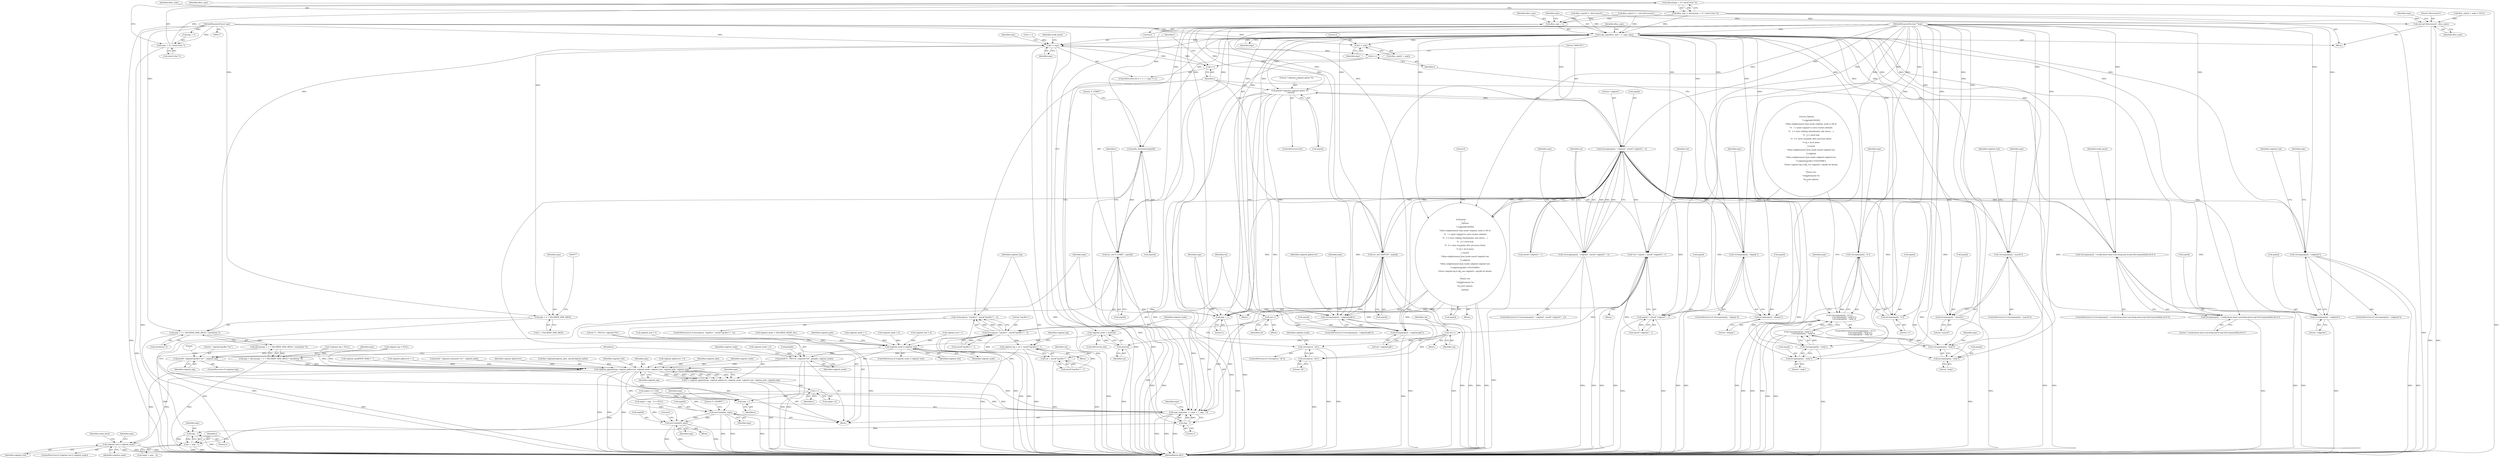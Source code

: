 digraph "0_enlightment_bb4a21e98656fe2c7d98ba2163e6defe9a630e2b@API" {
"1000203" [label="(Call,alloca((argc + 3) * sizeof (char *)))"];
"1000204" [label="(Call,(argc + 3) * sizeof (char *))"];
"1000118" [label="(MethodParameterIn,int argc)"];
"1000201" [label="(Call,dbus_argv = alloca((argc + 3) * sizeof (char *)))"];
"1000220" [label="(Call,copy_args(dbus_argv + 2, argv, argc))"];
"1000229" [label="(Call,2 + argc)"];
"1000236" [label="(Call,prefix_determine(argv[0]))"];
"1000240" [label="(Call,env_set(\"E_START\", argv[0]))"];
"1000593" [label="(Call,copy_args(args + i, argv + 1, argc - 1))"];
"1000597" [label="(Call,argv + 1)"];
"1000249" [label="(Call,i < argc)"];
"1000252" [label="(Call,i++)"];
"1000369" [label="(Call,i++)"];
"1000570" [label="(Call,(argc + 2 + VALGRIND_MAX_ARGS) * sizeof(char *))"];
"1000569" [label="(Call,alloca((argc + 2 + VALGRIND_MAX_ARGS) * sizeof(char *)))"];
"1000567" [label="(Call,args = alloca((argc + 2 + VALGRIND_MAX_ARGS) * sizeof(char *)))"];
"1000580" [label="(Call,valgrind_append(args, valgrind_gdbserver, valgrind_mode, valgrind_tool, valgrind_path, valgrind_log))"];
"1000578" [label="(Call,i = valgrind_append(args, valgrind_gdbserver, valgrind_mode, valgrind_tool, valgrind_path, valgrind_log))"];
"1000590" [label="(Call,i++)"];
"1000594" [label="(Call,args + i)"];
"1000606" [label="(Call,i + argc - 1)"];
"1000613" [label="(Call,valgrind_tool || valgrind_mode)"];
"1000619" [label="(Call,execv(args[0], args))"];
"1000664" [label="(Call,execv(args[0], args))"];
"1000571" [label="(Call,argc + 2 + VALGRIND_MAX_ARGS)"];
"1000600" [label="(Call,argc - 1)"];
"1000608" [label="(Call,argc - 1)"];
"1000256" [label="(Call,!strcmp(argv[i], \"-valgrind-gdb\"))"];
"1000257" [label="(Call,strcmp(argv[i], \"-valgrind-gdb\"))"];
"1000268" [label="(Call,strncmp(argv[i], \"-valgrind\", sizeof(\"-valgrind\") - 1))"];
"1000267" [label="(Call,!strncmp(argv[i], \"-valgrind\", sizeof(\"-valgrind\") - 1))"];
"1000279" [label="(Call,*val = argv[i] + sizeof(\"-valgrind\") - 1)"];
"1000304" [label="(Call,val++)"];
"1000308" [label="(Call,strncmp(val, \"log-file=\", sizeof(\"log-file=\") - 1))"];
"1000307" [label="(Call,!strncmp(val, \"log-file=\", sizeof(\"log-file=\") - 1))"];
"1000316" [label="(Call,valgrind_log = val + sizeof(\"log-file=\") - 1)"];
"1000479" [label="(Call,printf(\" valgrind-log-file='%s'\", valgrind_log))"];
"1000318" [label="(Call,val + sizeof(\"log-file=\") - 1)"];
"1000339" [label="(Call,val++)"];
"1000342" [label="(Call,!strcmp(val, \"all\"))"];
"1000343" [label="(Call,strcmp(val, \"all\"))"];
"1000352" [label="(Call,atoi(val))"];
"1000350" [label="(Call,valgrind_mode = atoi(val))"];
"1000451" [label="(Call,valgrind_mode || valgrind_tool)"];
"1000467" [label="(Call,printf(\"E - PID=%i, valgrind=%d\", getpid(), valgrind_mode))"];
"1000281" [label="(Call,argv[i] + sizeof(\"-valgrind\") - 1)"];
"1000355" [label="(Call,printf(\"Unknown valgrind option: %s\n\", argv[i]))"];
"1000362" [label="(Call,!strcmp(argv[i], \"-display\"))"];
"1000363" [label="(Call,strcmp(argv[i], \"-display\"))"];
"1000371" [label="(Call,env_set(\"DISPLAY\", argv[i]))"];
"1000378" [label="(Call,!strcmp(argv[i], \"-massif\"))"];
"1000379" [label="(Call,strcmp(argv[i], \"-massif\"))"];
"1000389" [label="(Call,!strcmp(argv[i], \"-callgrind\"))"];
"1000390" [label="(Call,strcmp(argv[i], \"-callgrind\"))"];
"1000401" [label="(Call,!strcmp(argv[i], \"-h\"))"];
"1000400" [label="(Call,(!strcmp(argv[i], \"-h\")) ||\n                 (!strcmp(argv[i], \"-help\")) ||\n                 (!strcmp(argv[i], \"--help\")))"];
"1000402" [label="(Call,strcmp(argv[i], \"-h\"))"];
"1000408" [label="(Call,!strcmp(argv[i], \"-help\"))"];
"1000407" [label="(Call,(!strcmp(argv[i], \"-help\")) ||\n                 (!strcmp(argv[i], \"--help\")))"];
"1000409" [label="(Call,strcmp(argv[i], \"-help\"))"];
"1000414" [label="(Call,!strcmp(argv[i], \"--help\"))"];
"1000415" [label="(Call,strcmp(argv[i], \"--help\"))"];
"1000421" [label="(Call,printf\n             (\n               \"Options:\n\"\n               \"\t-valgrind[=MODE]\n\"\n               \"\t\tRun enlightenment from inside valgrind, mode is OR of:\n\"\n               \"\t\t   1 = plain valgrind to catch crashes (default)\n\"\n               \"\t\t   2 = trace children (thumbnailer, efm slaves, ...)\n\"\n               \"\t\t   4 = check leak\n\"\n               \"\t\t   8 = show reachable after processes finish.\n\"\n               \"\t\t all = all of above\n\"\n               \"\t-massif\n\"\n               \"\t\tRun enlightenment from inside massif valgrind tool.\n\"\n               \"\t-callgrind\n\"\n               \"\t\tRun enlightenment from inside callgrind valgrind tool.\n\"\n               \"\t-valgrind-log-file=<FILENAME>\n\"\n               \"\t\tSave valgrind log to file, see valgrind's --log-file for details.\n\"\n               \"\n\"\n               \"Please run:\n\"\n               \"\tenlightenment %s\n\"\n               \"for more options.\n\",\n               argv[i]))"];
"1000430" [label="(Call,!strcmp(argv[i], \"-i-really-know-what-i-am-doing-and-accept-full-responsibility-for-it\"))"];
"1000431" [label="(Call,strcmp(argv[i], \"-i-really-know-what-i-am-doing-and-accept-full-responsibility-for-it\"))"];
"1000221" [label="(Call,dbus_argv + 2)"];
"1000233" [label="(Call,execvp(\"dbus-launch\", dbus_argv))"];
"1000440" [label="(Identifier,really_know)"];
"1000429" [label="(ControlStructure,if (!strcmp(argv[i], \"-i-really-know-what-i-am-doing-and-accept-full-responsibility-for-it\")))"];
"1000573" [label="(Call,2 + VALGRIND_MAX_ARGS)"];
"1000131" [label="(Call,valgrind_gdbserver = 0)"];
"1000249" [label="(Call,i < argc)"];
"1000343" [label="(Call,strcmp(val, \"all\"))"];
"1000347" [label="(Identifier,valgrind_mode)"];
"1000390" [label="(Call,strcmp(argv[i], \"-callgrind\"))"];
"1000437" [label="(Identifier,really_know)"];
"1000595" [label="(Identifier,args)"];
"1000349" [label="(ControlStructure,else)"];
"1000311" [label="(Call,sizeof(\"log-file=\") - 1)"];
"1000419" [label="(Literal,\"--help\")"];
"1000414" [label="(Call,!strcmp(argv[i], \"--help\"))"];
"1000413" [label="(Literal,\"-help\")"];
"1000609" [label="(Identifier,argc)"];
"1000338" [label="(Block,)"];
"1000585" [label="(Identifier,valgrind_path)"];
"1000452" [label="(Identifier,valgrind_mode)"];
"1000435" [label="(Literal,\"-i-really-know-what-i-am-doing-and-accept-full-responsibility-for-it\")"];
"1000464" [label="(Call,valgrind_mode = 0)"];
"1000617" [label="(Identifier,really_know)"];
"1000602" [label="(Literal,1)"];
"1000410" [label="(Call,argv[i])"];
"1000626" [label="(Literal,\"E_CSERVE\")"];
"1000453" [label="(Identifier,valgrind_tool)"];
"1000470" [label="(Identifier,valgrind_mode)"];
"1000417" [label="(Identifier,argv)"];
"1000668" [label="(Identifier,args)"];
"1000357" [label="(Call,argv[i])"];
"1000388" [label="(ControlStructure,if (!strcmp(argv[i], \"-callgrind\")))"];
"1000404" [label="(Identifier,argv)"];
"1000240" [label="(Call,env_set(\"E_START\", argv[0]))"];
"1000247" [label="(Identifier,i)"];
"1000223" [label="(Literal,2)"];
"1000583" [label="(Identifier,valgrind_mode)"];
"1000215" [label="(Call,dbus_argv[1] = \"--exit-with-session\")"];
"1000590" [label="(Call,i++)"];
"1000138" [label="(Call,valgrind_path[PATH_MAX] = \"\")"];
"1000354" [label="(ControlStructure,else)"];
"1000423" [label="(Call,argv[i])"];
"1000310" [label="(Literal,\"log-file=\")"];
"1000250" [label="(Identifier,i)"];
"1000208" [label="(Call,sizeof (char *))"];
"1000601" [label="(Identifier,argc)"];
"1000433" [label="(Identifier,argv)"];
"1000351" [label="(Identifier,valgrind_mode)"];
"1000606" [label="(Call,i + argc - 1)"];
"1000253" [label="(Identifier,i)"];
"1000599" [label="(Literal,1)"];
"1000309" [label="(Identifier,val)"];
"1000458" [label="(Identifier,valgrind_path)"];
"1000588" [label="(Call,args[i++])"];
"1000221" [label="(Call,dbus_argv + 2)"];
"1000228" [label="(Identifier,dbus_argv)"];
"1000593" [label="(Call,copy_args(args + i, argv + 1, argc - 1))"];
"1000345" [label="(Literal,\"all\")"];
"1000222" [label="(Identifier,dbus_argv)"];
"1000268" [label="(Call,strncmp(argv[i], \"-valgrind\", sizeof(\"-valgrind\") - 1))"];
"1000383" [label="(Literal,\"-massif\")"];
"1000231" [label="(Identifier,argc)"];
"1000407" [label="(Call,(!strcmp(argv[i], \"-help\")) ||\n                 (!strcmp(argv[i], \"--help\")))"];
"1000305" [label="(Identifier,val)"];
"1000363" [label="(Call,strcmp(argv[i], \"-display\"))"];
"1000353" [label="(Identifier,val)"];
"1000400" [label="(Call,(!strcmp(argv[i], \"-h\")) ||\n                 (!strcmp(argv[i], \"-help\")) ||\n                 (!strcmp(argv[i], \"--help\")))"];
"1000204" [label="(Call,(argc + 3) * sizeof (char *))"];
"1000339" [label="(Call,val++)"];
"1000477" [label="(ControlStructure,if (valgrind_log))"];
"1000598" [label="(Identifier,argv)"];
"1000329" [label="(Call,valgrind_log = NULL)"];
"1000430" [label="(Call,!strcmp(argv[i], \"-i-really-know-what-i-am-doing-and-accept-full-responsibility-for-it\"))"];
"1000370" [label="(Identifier,i)"];
"1000118" [label="(MethodParameterIn,int argc)"];
"1000233" [label="(Call,execvp(\"dbus-launch\", dbus_argv))"];
"1000205" [label="(Call,argc + 3)"];
"1000610" [label="(Literal,1)"];
"1000391" [label="(Call,argv[i])"];
"1000378" [label="(Call,!strcmp(argv[i], \"-massif\"))"];
"1000142" [label="(Call,*valgrind_log = NULL)"];
"1000120" [label="(Block,)"];
"1000600" [label="(Call,argc - 1)"];
"1000355" [label="(Call,printf(\"Unknown valgrind option: %s\n\", argv[i]))"];
"1000306" [label="(ControlStructure,if (!strncmp(val, \"log-file=\", sizeof(\"log-file=\") - 1)))"];
"1000427" [label="(Literal,0)"];
"1000399" [label="(ControlStructure,if ((!strcmp(argv[i], \"-h\")) ||\n                 (!strcmp(argv[i], \"-help\")) ||\n                 (!strcmp(argv[i], \"--help\"))))"];
"1000468" [label="(Literal,\"E - PID=%i, valgrind=%d\")"];
"1000597" [label="(Call,argv + 1)"];
"1000251" [label="(Identifier,argc)"];
"1000307" [label="(Call,!strncmp(val, \"log-file=\", sizeof(\"log-file=\") - 1))"];
"1000568" [label="(Identifier,args)"];
"1000119" [label="(MethodParameterIn,char **argv)"];
"1000389" [label="(Call,!strcmp(argv[i], \"-callgrind\"))"];
"1000242" [label="(Call,argv[0])"];
"1000255" [label="(ControlStructure,if (!strcmp(argv[i], \"-valgrind-gdb\")))"];
"1000230" [label="(Literal,2)"];
"1000409" [label="(Call,strcmp(argv[i], \"-help\"))"];
"1000620" [label="(Call,args[0])"];
"1000294" [label="(Call,valgrind_mode = 1)"];
"1000571" [label="(Call,argc + 2 + VALGRIND_MAX_ARGS)"];
"1000567" [label="(Call,args = alloca((argc + 2 + VALGRIND_MAX_ARGS) * sizeof(char *)))"];
"1000304" [label="(Call,val++)"];
"1000229" [label="(Call,2 + argc)"];
"1000608" [label="(Call,argc - 1)"];
"1000317" [label="(Identifier,valgrind_log)"];
"1000469" [label="(Call,getpid())"];
"1000364" [label="(Call,argv[i])"];
"1000292" [label="(Identifier,val)"];
"1000262" [label="(Call,valgrind_gdbserver = 1)"];
"1000327" [label="(Identifier,valgrind_log)"];
"1000342" [label="(Call,!strcmp(val, \"all\"))"];
"1000578" [label="(Call,i = valgrind_append(args, valgrind_gdbserver, valgrind_mode, valgrind_tool, valgrind_path, valgrind_log))"];
"1000267" [label="(Call,!strncmp(argv[i], \"-valgrind\", sizeof(\"-valgrind\") - 1))"];
"1000252" [label="(Call,i++)"];
"1000368" [label="(Block,)"];
"1000362" [label="(Call,!strcmp(argv[i], \"-display\"))"];
"1000607" [label="(Identifier,i)"];
"1000472" [label="(Identifier,valgrind_mode)"];
"1000236" [label="(Call,prefix_determine(argv[0]))"];
"1000586" [label="(Identifier,valgrind_log)"];
"1000483" [label="(Literal,'\n')"];
"1000123" [label="(Call,valgrind_mode = 0)"];
"1000367" [label="(Literal,\"-display\")"];
"1000377" [label="(ControlStructure,if (!strcmp(argv[i], \"-massif\")))"];
"1000270" [label="(Identifier,argv)"];
"1000570" [label="(Call,(argc + 2 + VALGRIND_MAX_ARGS) * sizeof(char *))"];
"1000613" [label="(Call,valgrind_tool || valgrind_mode)"];
"1000272" [label="(Literal,\"-valgrind\")"];
"1000235" [label="(Identifier,dbus_argv)"];
"1000385" [label="(Identifier,valgrind_tool)"];
"1000604" [label="(Call,args[i + argc - 1])"];
"1000238" [label="(Identifier,argv)"];
"1000127" [label="(Call,valgrind_tool = 0)"];
"1000474" [label="(Call,printf(\" valgrind-command='%s'\", valgrind_path))"];
"1000420" [label="(Block,)"];
"1000589" [label="(Identifier,args)"];
"1000605" [label="(Identifier,args)"];
"1000280" [label="(Identifier,val)"];
"1000411" [label="(Identifier,argv)"];
"1000237" [label="(Call,argv[0])"];
"1000369" [label="(Call,i++)"];
"1000261" [label="(Literal,\"-valgrind-gdb\")"];
"1000394" [label="(Literal,\"-callgrind\")"];
"1000614" [label="(Identifier,valgrind_tool)"];
"1000612" [label="(ControlStructure,if (valgrind_tool || valgrind_mode))"];
"1000401" [label="(Call,!strcmp(argv[i], \"-h\"))"];
"1000392" [label="(Identifier,argv)"];
"1000201" [label="(Call,dbus_argv = alloca((argc + 3) * sizeof (char *)))"];
"1000256" [label="(Call,!strcmp(argv[i], \"-valgrind-gdb\"))"];
"1000259" [label="(Identifier,argv)"];
"1000384" [label="(Call,valgrind_tool = 1)"];
"1000318" [label="(Call,val + sizeof(\"log-file=\") - 1)"];
"1000203" [label="(Call,alloca((argc + 3) * sizeof (char *)))"];
"1000241" [label="(Literal,\"E_START\")"];
"1000279" [label="(Call,*val = argv[i] + sizeof(\"-valgrind\") - 1)"];
"1000415" [label="(Call,strcmp(argv[i], \"--help\"))"];
"1000582" [label="(Identifier,valgrind_gdbserver)"];
"1000282" [label="(Call,argv[i])"];
"1000220" [label="(Call,copy_args(dbus_argv + 2, argv, argc))"];
"1000234" [label="(Literal,\"dbus-launch\")"];
"1000403" [label="(Call,argv[i])"];
"1000479" [label="(Call,printf(\" valgrind-log-file='%s'\", valgrind_log))"];
"1000408" [label="(Call,!strcmp(argv[i], \"-help\"))"];
"1000315" [label="(Block,)"];
"1000580" [label="(Call,valgrind_append(args, valgrind_gdbserver, valgrind_mode, valgrind_tool, valgrind_path, valgrind_log))"];
"1000416" [label="(Call,argv[i])"];
"1000224" [label="(Identifier,argv)"];
"1000372" [label="(Literal,\"DISPLAY\")"];
"1000596" [label="(Identifier,i)"];
"1000380" [label="(Call,argv[i])"];
"1000308" [label="(Call,strncmp(val, \"log-file=\", sizeof(\"log-file=\") - 1))"];
"1000263" [label="(Identifier,valgrind_gdbserver)"];
"1000451" [label="(Call,valgrind_mode || valgrind_tool)"];
"1000670" [label="(Literal,0)"];
"1000269" [label="(Call,argv[i])"];
"1000381" [label="(Identifier,argv)"];
"1000245" [label="(ControlStructure,for (i = 1; i < argc; i++))"];
"1000664" [label="(Call,execv(args[0], args))"];
"1000655" [label="(Block,)"];
"1000356" [label="(Literal,\"Unknown valgrind option: %s\n\")"];
"1000432" [label="(Call,argv[i])"];
"1000450" [label="(ControlStructure,if (valgrind_mode || valgrind_tool))"];
"1000406" [label="(Literal,\"-h\")"];
"1000226" [label="(Call,dbus_argv[2 + argc] = NULL)"];
"1000467" [label="(Call,printf(\"E - PID=%i, valgrind=%d\", getpid(), valgrind_mode))"];
"1000619" [label="(Call,execv(args[0], args))"];
"1000365" [label="(Identifier,argv)"];
"1000373" [label="(Call,argv[i])"];
"1000281" [label="(Call,argv[i] + sizeof(\"-valgrind\") - 1)"];
"1000396" [label="(Identifier,valgrind_tool)"];
"1000572" [label="(Identifier,argc)"];
"1001058" [label="(MethodReturn,RET)"];
"1000480" [label="(Literal,\" valgrind-log-file='%s'\")"];
"1000615" [label="(Identifier,valgrind_mode)"];
"1000277" [label="(Block,)"];
"1000316" [label="(Call,valgrind_log = val + sizeof(\"log-file=\") - 1)"];
"1000431" [label="(Call,strcmp(argv[i], \"-i-really-know-what-i-am-doing-and-accept-full-responsibility-for-it\"))"];
"1000210" [label="(Call,dbus_argv[0] = \"dbus-launch\")"];
"1000481" [label="(Identifier,valgrind_log)"];
"1000591" [label="(Identifier,i)"];
"1000258" [label="(Call,argv[i])"];
"1000603" [label="(Call,args[i + argc - 1] = NULL)"];
"1000569" [label="(Call,alloca((argc + 2 + VALGRIND_MAX_ARGS) * sizeof(char *)))"];
"1000421" [label="(Call,printf\n             (\n               \"Options:\n\"\n               \"\t-valgrind[=MODE]\n\"\n               \"\t\tRun enlightenment from inside valgrind, mode is OR of:\n\"\n               \"\t\t   1 = plain valgrind to catch crashes (default)\n\"\n               \"\t\t   2 = trace children (thumbnailer, efm slaves, ...)\n\"\n               \"\t\t   4 = check leak\n\"\n               \"\t\t   8 = show reachable after processes finish.\n\"\n               \"\t\t all = all of above\n\"\n               \"\t-massif\n\"\n               \"\t\tRun enlightenment from inside massif valgrind tool.\n\"\n               \"\t-callgrind\n\"\n               \"\t\tRun enlightenment from inside callgrind valgrind tool.\n\"\n               \"\t-valgrind-log-file=<FILENAME>\n\"\n               \"\t\tSave valgrind log to file, see valgrind's --log-file for details.\n\"\n               \"\n\"\n               \"Please run:\n\"\n               \"\tenlightenment %s\n\"\n               \"for more options.\n\",\n               argv[i]))"];
"1000402" [label="(Call,strcmp(argv[i], \"-h\"))"];
"1000371" [label="(Call,env_set(\"DISPLAY\", argv[i]))"];
"1000202" [label="(Identifier,dbus_argv)"];
"1000273" [label="(Call,sizeof(\"-valgrind\") - 1)"];
"1000340" [label="(Identifier,val)"];
"1000341" [label="(ControlStructure,if (!strcmp(val, \"all\")))"];
"1000350" [label="(Call,valgrind_mode = atoi(val))"];
"1000457" [label="(Call,find_valgrind(valgrind_path, sizeof(valgrind_path)))"];
"1000584" [label="(Identifier,valgrind_tool)"];
"1000266" [label="(ControlStructure,if (!strncmp(argv[i], \"-valgrind\", sizeof(\"-valgrind\") - 1)))"];
"1000212" [label="(Identifier,dbus_argv)"];
"1000303" [label="(Block,)"];
"1000623" [label="(Identifier,args)"];
"1000665" [label="(Call,args[0])"];
"1000199" [label="(Block,)"];
"1000395" [label="(Call,valgrind_tool = 2)"];
"1000576" [label="(Call,sizeof(char *))"];
"1000581" [label="(Identifier,args)"];
"1000257" [label="(Call,strcmp(argv[i], \"-valgrind-gdb\"))"];
"1000227" [label="(Call,dbus_argv[2 + argc])"];
"1000379" [label="(Call,strcmp(argv[i], \"-massif\"))"];
"1000319" [label="(Identifier,val)"];
"1000422" [label="(Literal,\"Options:\n\"\n               \"\t-valgrind[=MODE]\n\"\n               \"\t\tRun enlightenment from inside valgrind, mode is OR of:\n\"\n               \"\t\t   1 = plain valgrind to catch crashes (default)\n\"\n               \"\t\t   2 = trace children (thumbnailer, efm slaves, ...)\n\"\n               \"\t\t   4 = check leak\n\"\n               \"\t\t   8 = show reachable after processes finish.\n\"\n               \"\t\t all = all of above\n\"\n               \"\t-massif\n\"\n               \"\t\tRun enlightenment from inside massif valgrind tool.\n\"\n               \"\t-callgrind\n\"\n               \"\t\tRun enlightenment from inside callgrind valgrind tool.\n\"\n               \"\t-valgrind-log-file=<FILENAME>\n\"\n               \"\t\tSave valgrind log to file, see valgrind's --log-file for details.\n\"\n               \"\n\"\n               \"Please run:\n\"\n               \"\tenlightenment %s\n\"\n               \"for more options.\n\")"];
"1000352" [label="(Call,atoi(val))"];
"1000594" [label="(Call,args + i)"];
"1000346" [label="(Call,valgrind_mode = VALGRIND_MODE_ALL)"];
"1000361" [label="(ControlStructure,if (!strcmp(argv[i], \"-display\")))"];
"1000587" [label="(Call,args[i++] = buf)"];
"1000285" [label="(Call,sizeof(\"-valgrind\") - 1)"];
"1000344" [label="(Identifier,val)"];
"1000225" [label="(Identifier,argc)"];
"1000621" [label="(Identifier,args)"];
"1000320" [label="(Call,sizeof(\"log-file=\") - 1)"];
"1000246" [label="(Call,i = 1)"];
"1000579" [label="(Identifier,i)"];
"1000203" -> "1000201"  [label="AST: "];
"1000203" -> "1000204"  [label="CFG: "];
"1000204" -> "1000203"  [label="AST: "];
"1000201" -> "1000203"  [label="CFG: "];
"1000203" -> "1001058"  [label="DDG: "];
"1000203" -> "1000201"  [label="DDG: "];
"1000204" -> "1000203"  [label="DDG: "];
"1000204" -> "1000208"  [label="CFG: "];
"1000205" -> "1000204"  [label="AST: "];
"1000208" -> "1000204"  [label="AST: "];
"1000204" -> "1001058"  [label="DDG: "];
"1000118" -> "1000204"  [label="DDG: "];
"1000118" -> "1000117"  [label="AST: "];
"1000118" -> "1001058"  [label="DDG: "];
"1000118" -> "1000205"  [label="DDG: "];
"1000118" -> "1000220"  [label="DDG: "];
"1000118" -> "1000229"  [label="DDG: "];
"1000118" -> "1000249"  [label="DDG: "];
"1000118" -> "1000570"  [label="DDG: "];
"1000118" -> "1000571"  [label="DDG: "];
"1000118" -> "1000600"  [label="DDG: "];
"1000118" -> "1000608"  [label="DDG: "];
"1000201" -> "1000199"  [label="AST: "];
"1000202" -> "1000201"  [label="AST: "];
"1000212" -> "1000201"  [label="CFG: "];
"1000201" -> "1001058"  [label="DDG: "];
"1000201" -> "1000220"  [label="DDG: "];
"1000201" -> "1000221"  [label="DDG: "];
"1000201" -> "1000233"  [label="DDG: "];
"1000220" -> "1000199"  [label="AST: "];
"1000220" -> "1000225"  [label="CFG: "];
"1000221" -> "1000220"  [label="AST: "];
"1000224" -> "1000220"  [label="AST: "];
"1000225" -> "1000220"  [label="AST: "];
"1000228" -> "1000220"  [label="CFG: "];
"1000220" -> "1001058"  [label="DDG: "];
"1000220" -> "1001058"  [label="DDG: "];
"1000215" -> "1000220"  [label="DDG: "];
"1000210" -> "1000220"  [label="DDG: "];
"1000119" -> "1000220"  [label="DDG: "];
"1000220" -> "1000229"  [label="DDG: "];
"1000220" -> "1000236"  [label="DDG: "];
"1000220" -> "1000240"  [label="DDG: "];
"1000220" -> "1000249"  [label="DDG: "];
"1000220" -> "1000256"  [label="DDG: "];
"1000220" -> "1000257"  [label="DDG: "];
"1000220" -> "1000268"  [label="DDG: "];
"1000220" -> "1000279"  [label="DDG: "];
"1000220" -> "1000281"  [label="DDG: "];
"1000220" -> "1000355"  [label="DDG: "];
"1000220" -> "1000362"  [label="DDG: "];
"1000220" -> "1000363"  [label="DDG: "];
"1000220" -> "1000371"  [label="DDG: "];
"1000220" -> "1000378"  [label="DDG: "];
"1000220" -> "1000379"  [label="DDG: "];
"1000220" -> "1000389"  [label="DDG: "];
"1000220" -> "1000390"  [label="DDG: "];
"1000220" -> "1000401"  [label="DDG: "];
"1000220" -> "1000402"  [label="DDG: "];
"1000220" -> "1000408"  [label="DDG: "];
"1000220" -> "1000409"  [label="DDG: "];
"1000220" -> "1000414"  [label="DDG: "];
"1000220" -> "1000415"  [label="DDG: "];
"1000220" -> "1000421"  [label="DDG: "];
"1000220" -> "1000430"  [label="DDG: "];
"1000220" -> "1000431"  [label="DDG: "];
"1000220" -> "1000593"  [label="DDG: "];
"1000220" -> "1000597"  [label="DDG: "];
"1000229" -> "1000227"  [label="AST: "];
"1000229" -> "1000231"  [label="CFG: "];
"1000230" -> "1000229"  [label="AST: "];
"1000231" -> "1000229"  [label="AST: "];
"1000227" -> "1000229"  [label="CFG: "];
"1000236" -> "1000120"  [label="AST: "];
"1000236" -> "1000237"  [label="CFG: "];
"1000237" -> "1000236"  [label="AST: "];
"1000241" -> "1000236"  [label="CFG: "];
"1000236" -> "1001058"  [label="DDG: "];
"1000119" -> "1000236"  [label="DDG: "];
"1000236" -> "1000240"  [label="DDG: "];
"1000240" -> "1000120"  [label="AST: "];
"1000240" -> "1000242"  [label="CFG: "];
"1000241" -> "1000240"  [label="AST: "];
"1000242" -> "1000240"  [label="AST: "];
"1000247" -> "1000240"  [label="CFG: "];
"1000240" -> "1001058"  [label="DDG: "];
"1000240" -> "1001058"  [label="DDG: "];
"1000119" -> "1000240"  [label="DDG: "];
"1000240" -> "1000593"  [label="DDG: "];
"1000240" -> "1000597"  [label="DDG: "];
"1000593" -> "1000120"  [label="AST: "];
"1000593" -> "1000600"  [label="CFG: "];
"1000594" -> "1000593"  [label="AST: "];
"1000597" -> "1000593"  [label="AST: "];
"1000600" -> "1000593"  [label="AST: "];
"1000605" -> "1000593"  [label="CFG: "];
"1000593" -> "1001058"  [label="DDG: "];
"1000593" -> "1001058"  [label="DDG: "];
"1000593" -> "1001058"  [label="DDG: "];
"1000587" -> "1000593"  [label="DDG: "];
"1000580" -> "1000593"  [label="DDG: "];
"1000590" -> "1000593"  [label="DDG: "];
"1000355" -> "1000593"  [label="DDG: "];
"1000421" -> "1000593"  [label="DDG: "];
"1000371" -> "1000593"  [label="DDG: "];
"1000119" -> "1000593"  [label="DDG: "];
"1000268" -> "1000593"  [label="DDG: "];
"1000600" -> "1000593"  [label="DDG: "];
"1000600" -> "1000593"  [label="DDG: "];
"1000597" -> "1000599"  [label="CFG: "];
"1000598" -> "1000597"  [label="AST: "];
"1000599" -> "1000597"  [label="AST: "];
"1000601" -> "1000597"  [label="CFG: "];
"1000597" -> "1001058"  [label="DDG: "];
"1000355" -> "1000597"  [label="DDG: "];
"1000421" -> "1000597"  [label="DDG: "];
"1000371" -> "1000597"  [label="DDG: "];
"1000119" -> "1000597"  [label="DDG: "];
"1000268" -> "1000597"  [label="DDG: "];
"1000249" -> "1000245"  [label="AST: "];
"1000249" -> "1000251"  [label="CFG: "];
"1000250" -> "1000249"  [label="AST: "];
"1000251" -> "1000249"  [label="AST: "];
"1000259" -> "1000249"  [label="CFG: "];
"1000440" -> "1000249"  [label="CFG: "];
"1000249" -> "1001058"  [label="DDG: "];
"1000252" -> "1000249"  [label="DDG: "];
"1000246" -> "1000249"  [label="DDG: "];
"1000249" -> "1000252"  [label="DDG: "];
"1000249" -> "1000369"  [label="DDG: "];
"1000249" -> "1000570"  [label="DDG: "];
"1000249" -> "1000571"  [label="DDG: "];
"1000249" -> "1000600"  [label="DDG: "];
"1000252" -> "1000245"  [label="AST: "];
"1000252" -> "1000253"  [label="CFG: "];
"1000253" -> "1000252"  [label="AST: "];
"1000250" -> "1000252"  [label="CFG: "];
"1000369" -> "1000252"  [label="DDG: "];
"1000369" -> "1000368"  [label="AST: "];
"1000369" -> "1000370"  [label="CFG: "];
"1000370" -> "1000369"  [label="AST: "];
"1000372" -> "1000369"  [label="CFG: "];
"1000570" -> "1000569"  [label="AST: "];
"1000570" -> "1000576"  [label="CFG: "];
"1000571" -> "1000570"  [label="AST: "];
"1000576" -> "1000570"  [label="AST: "];
"1000569" -> "1000570"  [label="CFG: "];
"1000570" -> "1001058"  [label="DDG: "];
"1000570" -> "1000569"  [label="DDG: "];
"1000569" -> "1000567"  [label="AST: "];
"1000567" -> "1000569"  [label="CFG: "];
"1000569" -> "1001058"  [label="DDG: "];
"1000569" -> "1000567"  [label="DDG: "];
"1000567" -> "1000120"  [label="AST: "];
"1000568" -> "1000567"  [label="AST: "];
"1000579" -> "1000567"  [label="CFG: "];
"1000567" -> "1001058"  [label="DDG: "];
"1000567" -> "1000580"  [label="DDG: "];
"1000580" -> "1000578"  [label="AST: "];
"1000580" -> "1000586"  [label="CFG: "];
"1000581" -> "1000580"  [label="AST: "];
"1000582" -> "1000580"  [label="AST: "];
"1000583" -> "1000580"  [label="AST: "];
"1000584" -> "1000580"  [label="AST: "];
"1000585" -> "1000580"  [label="AST: "];
"1000586" -> "1000580"  [label="AST: "];
"1000578" -> "1000580"  [label="CFG: "];
"1000580" -> "1001058"  [label="DDG: "];
"1000580" -> "1001058"  [label="DDG: "];
"1000580" -> "1001058"  [label="DDG: "];
"1000580" -> "1000578"  [label="DDG: "];
"1000580" -> "1000578"  [label="DDG: "];
"1000580" -> "1000578"  [label="DDG: "];
"1000580" -> "1000578"  [label="DDG: "];
"1000580" -> "1000578"  [label="DDG: "];
"1000580" -> "1000578"  [label="DDG: "];
"1000131" -> "1000580"  [label="DDG: "];
"1000262" -> "1000580"  [label="DDG: "];
"1000467" -> "1000580"  [label="DDG: "];
"1000451" -> "1000580"  [label="DDG: "];
"1000138" -> "1000580"  [label="DDG: "];
"1000474" -> "1000580"  [label="DDG: "];
"1000457" -> "1000580"  [label="DDG: "];
"1000329" -> "1000580"  [label="DDG: "];
"1000142" -> "1000580"  [label="DDG: "];
"1000479" -> "1000580"  [label="DDG: "];
"1000316" -> "1000580"  [label="DDG: "];
"1000580" -> "1000594"  [label="DDG: "];
"1000580" -> "1000613"  [label="DDG: "];
"1000580" -> "1000613"  [label="DDG: "];
"1000580" -> "1000619"  [label="DDG: "];
"1000578" -> "1000120"  [label="AST: "];
"1000579" -> "1000578"  [label="AST: "];
"1000589" -> "1000578"  [label="CFG: "];
"1000578" -> "1001058"  [label="DDG: "];
"1000578" -> "1000590"  [label="DDG: "];
"1000590" -> "1000588"  [label="AST: "];
"1000590" -> "1000591"  [label="CFG: "];
"1000591" -> "1000590"  [label="AST: "];
"1000588" -> "1000590"  [label="CFG: "];
"1000590" -> "1000594"  [label="DDG: "];
"1000590" -> "1000606"  [label="DDG: "];
"1000594" -> "1000596"  [label="CFG: "];
"1000595" -> "1000594"  [label="AST: "];
"1000596" -> "1000594"  [label="AST: "];
"1000598" -> "1000594"  [label="CFG: "];
"1000587" -> "1000594"  [label="DDG: "];
"1000606" -> "1000604"  [label="AST: "];
"1000606" -> "1000608"  [label="CFG: "];
"1000607" -> "1000606"  [label="AST: "];
"1000608" -> "1000606"  [label="AST: "];
"1000604" -> "1000606"  [label="CFG: "];
"1000606" -> "1001058"  [label="DDG: "];
"1000606" -> "1001058"  [label="DDG: "];
"1000608" -> "1000606"  [label="DDG: "];
"1000608" -> "1000606"  [label="DDG: "];
"1000613" -> "1000612"  [label="AST: "];
"1000613" -> "1000614"  [label="CFG: "];
"1000613" -> "1000615"  [label="CFG: "];
"1000614" -> "1000613"  [label="AST: "];
"1000615" -> "1000613"  [label="AST: "];
"1000617" -> "1000613"  [label="CFG: "];
"1000621" -> "1000613"  [label="CFG: "];
"1000613" -> "1001058"  [label="DDG: "];
"1000613" -> "1001058"  [label="DDG: "];
"1000613" -> "1001058"  [label="DDG: "];
"1000619" -> "1000120"  [label="AST: "];
"1000619" -> "1000623"  [label="CFG: "];
"1000620" -> "1000619"  [label="AST: "];
"1000623" -> "1000619"  [label="AST: "];
"1000626" -> "1000619"  [label="CFG: "];
"1000619" -> "1001058"  [label="DDG: "];
"1000619" -> "1001058"  [label="DDG: "];
"1000619" -> "1001058"  [label="DDG: "];
"1000587" -> "1000619"  [label="DDG: "];
"1000603" -> "1000619"  [label="DDG: "];
"1000619" -> "1000664"  [label="DDG: "];
"1000619" -> "1000664"  [label="DDG: "];
"1000664" -> "1000655"  [label="AST: "];
"1000664" -> "1000668"  [label="CFG: "];
"1000665" -> "1000664"  [label="AST: "];
"1000668" -> "1000664"  [label="AST: "];
"1000670" -> "1000664"  [label="CFG: "];
"1000664" -> "1001058"  [label="DDG: "];
"1000664" -> "1001058"  [label="DDG: "];
"1000664" -> "1001058"  [label="DDG: "];
"1000587" -> "1000664"  [label="DDG: "];
"1000603" -> "1000664"  [label="DDG: "];
"1000571" -> "1000573"  [label="CFG: "];
"1000572" -> "1000571"  [label="AST: "];
"1000573" -> "1000571"  [label="AST: "];
"1000577" -> "1000571"  [label="CFG: "];
"1000571" -> "1001058"  [label="DDG: "];
"1000600" -> "1000602"  [label="CFG: "];
"1000601" -> "1000600"  [label="AST: "];
"1000602" -> "1000600"  [label="AST: "];
"1000600" -> "1000608"  [label="DDG: "];
"1000608" -> "1000610"  [label="CFG: "];
"1000609" -> "1000608"  [label="AST: "];
"1000610" -> "1000608"  [label="AST: "];
"1000608" -> "1001058"  [label="DDG: "];
"1000256" -> "1000255"  [label="AST: "];
"1000256" -> "1000257"  [label="CFG: "];
"1000257" -> "1000256"  [label="AST: "];
"1000263" -> "1000256"  [label="CFG: "];
"1000270" -> "1000256"  [label="CFG: "];
"1000256" -> "1001058"  [label="DDG: "];
"1000256" -> "1001058"  [label="DDG: "];
"1000355" -> "1000256"  [label="DDG: "];
"1000421" -> "1000256"  [label="DDG: "];
"1000371" -> "1000256"  [label="DDG: "];
"1000119" -> "1000256"  [label="DDG: "];
"1000268" -> "1000256"  [label="DDG: "];
"1000257" -> "1000261"  [label="CFG: "];
"1000258" -> "1000257"  [label="AST: "];
"1000261" -> "1000257"  [label="AST: "];
"1000257" -> "1001058"  [label="DDG: "];
"1000355" -> "1000257"  [label="DDG: "];
"1000421" -> "1000257"  [label="DDG: "];
"1000371" -> "1000257"  [label="DDG: "];
"1000119" -> "1000257"  [label="DDG: "];
"1000268" -> "1000257"  [label="DDG: "];
"1000268" -> "1000267"  [label="AST: "];
"1000268" -> "1000273"  [label="CFG: "];
"1000269" -> "1000268"  [label="AST: "];
"1000272" -> "1000268"  [label="AST: "];
"1000273" -> "1000268"  [label="AST: "];
"1000267" -> "1000268"  [label="CFG: "];
"1000268" -> "1001058"  [label="DDG: "];
"1000268" -> "1000267"  [label="DDG: "];
"1000268" -> "1000267"  [label="DDG: "];
"1000268" -> "1000267"  [label="DDG: "];
"1000119" -> "1000268"  [label="DDG: "];
"1000355" -> "1000268"  [label="DDG: "];
"1000421" -> "1000268"  [label="DDG: "];
"1000371" -> "1000268"  [label="DDG: "];
"1000273" -> "1000268"  [label="DDG: "];
"1000268" -> "1000279"  [label="DDG: "];
"1000268" -> "1000281"  [label="DDG: "];
"1000268" -> "1000355"  [label="DDG: "];
"1000268" -> "1000362"  [label="DDG: "];
"1000268" -> "1000363"  [label="DDG: "];
"1000268" -> "1000371"  [label="DDG: "];
"1000268" -> "1000378"  [label="DDG: "];
"1000268" -> "1000379"  [label="DDG: "];
"1000268" -> "1000389"  [label="DDG: "];
"1000268" -> "1000390"  [label="DDG: "];
"1000268" -> "1000401"  [label="DDG: "];
"1000268" -> "1000402"  [label="DDG: "];
"1000268" -> "1000408"  [label="DDG: "];
"1000268" -> "1000409"  [label="DDG: "];
"1000268" -> "1000414"  [label="DDG: "];
"1000268" -> "1000415"  [label="DDG: "];
"1000268" -> "1000421"  [label="DDG: "];
"1000268" -> "1000430"  [label="DDG: "];
"1000268" -> "1000431"  [label="DDG: "];
"1000267" -> "1000266"  [label="AST: "];
"1000280" -> "1000267"  [label="CFG: "];
"1000365" -> "1000267"  [label="CFG: "];
"1000267" -> "1001058"  [label="DDG: "];
"1000267" -> "1001058"  [label="DDG: "];
"1000279" -> "1000277"  [label="AST: "];
"1000279" -> "1000281"  [label="CFG: "];
"1000280" -> "1000279"  [label="AST: "];
"1000281" -> "1000279"  [label="AST: "];
"1000292" -> "1000279"  [label="CFG: "];
"1000279" -> "1001058"  [label="DDG: "];
"1000279" -> "1001058"  [label="DDG: "];
"1000119" -> "1000279"  [label="DDG: "];
"1000285" -> "1000279"  [label="DDG: "];
"1000279" -> "1000304"  [label="DDG: "];
"1000279" -> "1000339"  [label="DDG: "];
"1000304" -> "1000303"  [label="AST: "];
"1000304" -> "1000305"  [label="CFG: "];
"1000305" -> "1000304"  [label="AST: "];
"1000309" -> "1000304"  [label="CFG: "];
"1000304" -> "1000308"  [label="DDG: "];
"1000308" -> "1000307"  [label="AST: "];
"1000308" -> "1000311"  [label="CFG: "];
"1000309" -> "1000308"  [label="AST: "];
"1000310" -> "1000308"  [label="AST: "];
"1000311" -> "1000308"  [label="AST: "];
"1000307" -> "1000308"  [label="CFG: "];
"1000308" -> "1001058"  [label="DDG: "];
"1000308" -> "1001058"  [label="DDG: "];
"1000308" -> "1000307"  [label="DDG: "];
"1000308" -> "1000307"  [label="DDG: "];
"1000308" -> "1000307"  [label="DDG: "];
"1000311" -> "1000308"  [label="DDG: "];
"1000308" -> "1000316"  [label="DDG: "];
"1000308" -> "1000318"  [label="DDG: "];
"1000307" -> "1000306"  [label="AST: "];
"1000317" -> "1000307"  [label="CFG: "];
"1000253" -> "1000307"  [label="CFG: "];
"1000307" -> "1001058"  [label="DDG: "];
"1000307" -> "1001058"  [label="DDG: "];
"1000316" -> "1000315"  [label="AST: "];
"1000316" -> "1000318"  [label="CFG: "];
"1000317" -> "1000316"  [label="AST: "];
"1000318" -> "1000316"  [label="AST: "];
"1000327" -> "1000316"  [label="CFG: "];
"1000316" -> "1001058"  [label="DDG: "];
"1000320" -> "1000316"  [label="DDG: "];
"1000316" -> "1000479"  [label="DDG: "];
"1000479" -> "1000477"  [label="AST: "];
"1000479" -> "1000481"  [label="CFG: "];
"1000480" -> "1000479"  [label="AST: "];
"1000481" -> "1000479"  [label="AST: "];
"1000483" -> "1000479"  [label="CFG: "];
"1000479" -> "1001058"  [label="DDG: "];
"1000329" -> "1000479"  [label="DDG: "];
"1000142" -> "1000479"  [label="DDG: "];
"1000318" -> "1000320"  [label="CFG: "];
"1000319" -> "1000318"  [label="AST: "];
"1000320" -> "1000318"  [label="AST: "];
"1000318" -> "1001058"  [label="DDG: "];
"1000318" -> "1001058"  [label="DDG: "];
"1000320" -> "1000318"  [label="DDG: "];
"1000339" -> "1000338"  [label="AST: "];
"1000339" -> "1000340"  [label="CFG: "];
"1000340" -> "1000339"  [label="AST: "];
"1000344" -> "1000339"  [label="CFG: "];
"1000339" -> "1000342"  [label="DDG: "];
"1000339" -> "1000343"  [label="DDG: "];
"1000339" -> "1000352"  [label="DDG: "];
"1000342" -> "1000341"  [label="AST: "];
"1000342" -> "1000343"  [label="CFG: "];
"1000343" -> "1000342"  [label="AST: "];
"1000347" -> "1000342"  [label="CFG: "];
"1000351" -> "1000342"  [label="CFG: "];
"1000342" -> "1001058"  [label="DDG: "];
"1000342" -> "1001058"  [label="DDG: "];
"1000343" -> "1000345"  [label="CFG: "];
"1000344" -> "1000343"  [label="AST: "];
"1000345" -> "1000343"  [label="AST: "];
"1000343" -> "1001058"  [label="DDG: "];
"1000352" -> "1000350"  [label="AST: "];
"1000352" -> "1000353"  [label="CFG: "];
"1000353" -> "1000352"  [label="AST: "];
"1000350" -> "1000352"  [label="CFG: "];
"1000352" -> "1001058"  [label="DDG: "];
"1000352" -> "1000350"  [label="DDG: "];
"1000350" -> "1000349"  [label="AST: "];
"1000351" -> "1000350"  [label="AST: "];
"1000253" -> "1000350"  [label="CFG: "];
"1000350" -> "1001058"  [label="DDG: "];
"1000350" -> "1000451"  [label="DDG: "];
"1000451" -> "1000450"  [label="AST: "];
"1000451" -> "1000452"  [label="CFG: "];
"1000451" -> "1000453"  [label="CFG: "];
"1000452" -> "1000451"  [label="AST: "];
"1000453" -> "1000451"  [label="AST: "];
"1000458" -> "1000451"  [label="CFG: "];
"1000468" -> "1000451"  [label="CFG: "];
"1000451" -> "1001058"  [label="DDG: "];
"1000346" -> "1000451"  [label="DDG: "];
"1000294" -> "1000451"  [label="DDG: "];
"1000123" -> "1000451"  [label="DDG: "];
"1000395" -> "1000451"  [label="DDG: "];
"1000127" -> "1000451"  [label="DDG: "];
"1000384" -> "1000451"  [label="DDG: "];
"1000451" -> "1000467"  [label="DDG: "];
"1000467" -> "1000120"  [label="AST: "];
"1000467" -> "1000470"  [label="CFG: "];
"1000468" -> "1000467"  [label="AST: "];
"1000469" -> "1000467"  [label="AST: "];
"1000470" -> "1000467"  [label="AST: "];
"1000472" -> "1000467"  [label="CFG: "];
"1000467" -> "1001058"  [label="DDG: "];
"1000467" -> "1001058"  [label="DDG: "];
"1000464" -> "1000467"  [label="DDG: "];
"1000281" -> "1000285"  [label="CFG: "];
"1000282" -> "1000281"  [label="AST: "];
"1000285" -> "1000281"  [label="AST: "];
"1000281" -> "1001058"  [label="DDG: "];
"1000281" -> "1001058"  [label="DDG: "];
"1000119" -> "1000281"  [label="DDG: "];
"1000285" -> "1000281"  [label="DDG: "];
"1000355" -> "1000354"  [label="AST: "];
"1000355" -> "1000357"  [label="CFG: "];
"1000356" -> "1000355"  [label="AST: "];
"1000357" -> "1000355"  [label="AST: "];
"1000253" -> "1000355"  [label="CFG: "];
"1000355" -> "1001058"  [label="DDG: "];
"1000355" -> "1001058"  [label="DDG: "];
"1000119" -> "1000355"  [label="DDG: "];
"1000362" -> "1000361"  [label="AST: "];
"1000362" -> "1000363"  [label="CFG: "];
"1000363" -> "1000362"  [label="AST: "];
"1000370" -> "1000362"  [label="CFG: "];
"1000381" -> "1000362"  [label="CFG: "];
"1000362" -> "1001058"  [label="DDG: "];
"1000362" -> "1001058"  [label="DDG: "];
"1000119" -> "1000362"  [label="DDG: "];
"1000363" -> "1000367"  [label="CFG: "];
"1000364" -> "1000363"  [label="AST: "];
"1000367" -> "1000363"  [label="AST: "];
"1000119" -> "1000363"  [label="DDG: "];
"1000371" -> "1000368"  [label="AST: "];
"1000371" -> "1000373"  [label="CFG: "];
"1000372" -> "1000371"  [label="AST: "];
"1000373" -> "1000371"  [label="AST: "];
"1000253" -> "1000371"  [label="CFG: "];
"1000371" -> "1001058"  [label="DDG: "];
"1000371" -> "1001058"  [label="DDG: "];
"1000119" -> "1000371"  [label="DDG: "];
"1000378" -> "1000377"  [label="AST: "];
"1000378" -> "1000379"  [label="CFG: "];
"1000379" -> "1000378"  [label="AST: "];
"1000385" -> "1000378"  [label="CFG: "];
"1000392" -> "1000378"  [label="CFG: "];
"1000378" -> "1001058"  [label="DDG: "];
"1000378" -> "1001058"  [label="DDG: "];
"1000119" -> "1000378"  [label="DDG: "];
"1000379" -> "1000383"  [label="CFG: "];
"1000380" -> "1000379"  [label="AST: "];
"1000383" -> "1000379"  [label="AST: "];
"1000379" -> "1001058"  [label="DDG: "];
"1000119" -> "1000379"  [label="DDG: "];
"1000389" -> "1000388"  [label="AST: "];
"1000389" -> "1000390"  [label="CFG: "];
"1000390" -> "1000389"  [label="AST: "];
"1000396" -> "1000389"  [label="CFG: "];
"1000404" -> "1000389"  [label="CFG: "];
"1000389" -> "1001058"  [label="DDG: "];
"1000389" -> "1001058"  [label="DDG: "];
"1000119" -> "1000389"  [label="DDG: "];
"1000390" -> "1000394"  [label="CFG: "];
"1000391" -> "1000390"  [label="AST: "];
"1000394" -> "1000390"  [label="AST: "];
"1000390" -> "1001058"  [label="DDG: "];
"1000119" -> "1000390"  [label="DDG: "];
"1000401" -> "1000400"  [label="AST: "];
"1000401" -> "1000402"  [label="CFG: "];
"1000402" -> "1000401"  [label="AST: "];
"1000411" -> "1000401"  [label="CFG: "];
"1000400" -> "1000401"  [label="CFG: "];
"1000401" -> "1001058"  [label="DDG: "];
"1000401" -> "1000400"  [label="DDG: "];
"1000119" -> "1000401"  [label="DDG: "];
"1000400" -> "1000399"  [label="AST: "];
"1000400" -> "1000407"  [label="CFG: "];
"1000407" -> "1000400"  [label="AST: "];
"1000422" -> "1000400"  [label="CFG: "];
"1000433" -> "1000400"  [label="CFG: "];
"1000400" -> "1001058"  [label="DDG: "];
"1000400" -> "1001058"  [label="DDG: "];
"1000400" -> "1001058"  [label="DDG: "];
"1000407" -> "1000400"  [label="DDG: "];
"1000407" -> "1000400"  [label="DDG: "];
"1000402" -> "1000406"  [label="CFG: "];
"1000403" -> "1000402"  [label="AST: "];
"1000406" -> "1000402"  [label="AST: "];
"1000119" -> "1000402"  [label="DDG: "];
"1000408" -> "1000407"  [label="AST: "];
"1000408" -> "1000409"  [label="CFG: "];
"1000409" -> "1000408"  [label="AST: "];
"1000417" -> "1000408"  [label="CFG: "];
"1000407" -> "1000408"  [label="CFG: "];
"1000408" -> "1001058"  [label="DDG: "];
"1000408" -> "1000407"  [label="DDG: "];
"1000119" -> "1000408"  [label="DDG: "];
"1000407" -> "1000414"  [label="CFG: "];
"1000414" -> "1000407"  [label="AST: "];
"1000407" -> "1001058"  [label="DDG: "];
"1000407" -> "1001058"  [label="DDG: "];
"1000414" -> "1000407"  [label="DDG: "];
"1000409" -> "1000413"  [label="CFG: "];
"1000410" -> "1000409"  [label="AST: "];
"1000413" -> "1000409"  [label="AST: "];
"1000119" -> "1000409"  [label="DDG: "];
"1000414" -> "1000415"  [label="CFG: "];
"1000415" -> "1000414"  [label="AST: "];
"1000414" -> "1001058"  [label="DDG: "];
"1000119" -> "1000414"  [label="DDG: "];
"1000415" -> "1000419"  [label="CFG: "];
"1000416" -> "1000415"  [label="AST: "];
"1000419" -> "1000415"  [label="AST: "];
"1000119" -> "1000415"  [label="DDG: "];
"1000421" -> "1000420"  [label="AST: "];
"1000421" -> "1000423"  [label="CFG: "];
"1000422" -> "1000421"  [label="AST: "];
"1000423" -> "1000421"  [label="AST: "];
"1000427" -> "1000421"  [label="CFG: "];
"1000421" -> "1001058"  [label="DDG: "];
"1000421" -> "1001058"  [label="DDG: "];
"1000119" -> "1000421"  [label="DDG: "];
"1000430" -> "1000429"  [label="AST: "];
"1000430" -> "1000431"  [label="CFG: "];
"1000431" -> "1000430"  [label="AST: "];
"1000437" -> "1000430"  [label="CFG: "];
"1000253" -> "1000430"  [label="CFG: "];
"1000430" -> "1001058"  [label="DDG: "];
"1000430" -> "1001058"  [label="DDG: "];
"1000119" -> "1000430"  [label="DDG: "];
"1000431" -> "1000435"  [label="CFG: "];
"1000432" -> "1000431"  [label="AST: "];
"1000435" -> "1000431"  [label="AST: "];
"1000431" -> "1001058"  [label="DDG: "];
"1000119" -> "1000431"  [label="DDG: "];
"1000221" -> "1000223"  [label="CFG: "];
"1000222" -> "1000221"  [label="AST: "];
"1000223" -> "1000221"  [label="AST: "];
"1000224" -> "1000221"  [label="CFG: "];
"1000215" -> "1000221"  [label="DDG: "];
"1000210" -> "1000221"  [label="DDG: "];
"1000233" -> "1000199"  [label="AST: "];
"1000233" -> "1000235"  [label="CFG: "];
"1000234" -> "1000233"  [label="AST: "];
"1000235" -> "1000233"  [label="AST: "];
"1000238" -> "1000233"  [label="CFG: "];
"1000233" -> "1001058"  [label="DDG: "];
"1000233" -> "1001058"  [label="DDG: "];
"1000226" -> "1000233"  [label="DDG: "];
"1000215" -> "1000233"  [label="DDG: "];
"1000210" -> "1000233"  [label="DDG: "];
}
